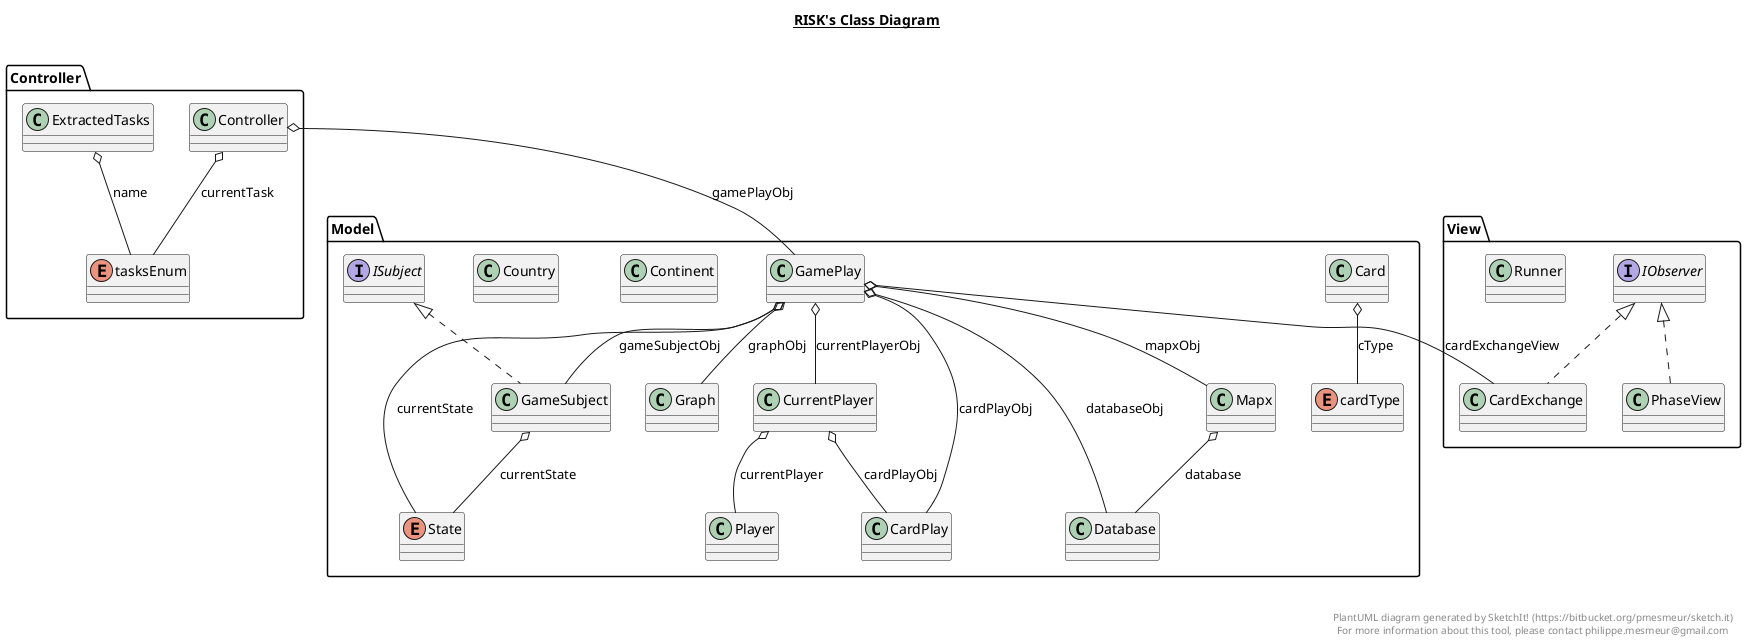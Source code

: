 @startuml

title __RISK's Class Diagram__\n

  namespace Controller {
    class Controller.Controller {
    }
  }
  

  namespace Controller {
    class Controller.ExtractedTasks {
    }
  }
  

  namespace Controller {
    enum tasksEnum {
    }
  }
  

  namespace Model {
    class Model.Card {
    }
  }
  

  namespace Model {
    class Model.CardPlay {
    }
  }
  

  namespace Model {
    class Model.Continent {
    }
  }
  

  namespace Model {
    class Model.Country {
    }
  }
  

  namespace Model {
    class Model.CurrentPlayer {
    }
  }
  

  namespace Model {
    class Model.Database {
    }
  }
  

  namespace Model {
    class Model.GamePlay {
    }
  }
  

  namespace Model {
    class Model.GameSubject {
    }
  }
  

  namespace Model {
    class Model.Graph {
    }
  }
  

  namespace Model {
    interface Model.ISubject {
    }
  }
  

  namespace Model {
    class Model.Mapx {
    }
  }
  

  namespace Model {
    class Model.Player {
    }
  }
  

  namespace Model {
    enum State {
    }
  }
  

  namespace Model {
    enum cardType {
    }
  }
  

  namespace View {
    class View.CardExchange {
    }
  }
  

  namespace View {
    interface View.IObserver {
    }
  }
  

  namespace View {
    class View.PhaseView {
    }
  }
  

  namespace View {
    class View.Runner {
    }
  }
  

  Controller.Controller o-- Controller.tasksEnum : currentTask
  Controller.Controller o-- Model.GamePlay : gamePlayObj
  Controller.ExtractedTasks o-- Controller.tasksEnum : name
  Model.Card o-- Model.cardType : cType
  Model.CurrentPlayer o-- Model.CardPlay : cardPlayObj
  Model.CurrentPlayer o-- Model.Player : currentPlayer
  Model.GamePlay o-- View.CardExchange : cardExchangeView
  Model.GamePlay o-- Model.GameSubject : gameSubjectObj
  Model.GamePlay o-- Model.CardPlay : cardPlayObj
  Model.GamePlay o-- Model.CurrentPlayer : currentPlayerObj
  Model.GamePlay o-- Model.State : currentState
  Model.GamePlay o-- Model.Database : databaseObj
  Model.GamePlay o-- Model.Graph : graphObj
  Model.GamePlay o-- Model.Mapx : mapxObj
  Model.GameSubject .up.|> Model.ISubject
  Model.GameSubject o-- Model.State : currentState
  Model.Mapx o-- Model.Database : database
  View.CardExchange .up.|> View.IObserver
  View.PhaseView .up.|> View.IObserver


right footer


PlantUML diagram generated by SketchIt! (https://bitbucket.org/pmesmeur/sketch.it)
For more information about this tool, please contact philippe.mesmeur@gmail.com
endfooter

@enduml
